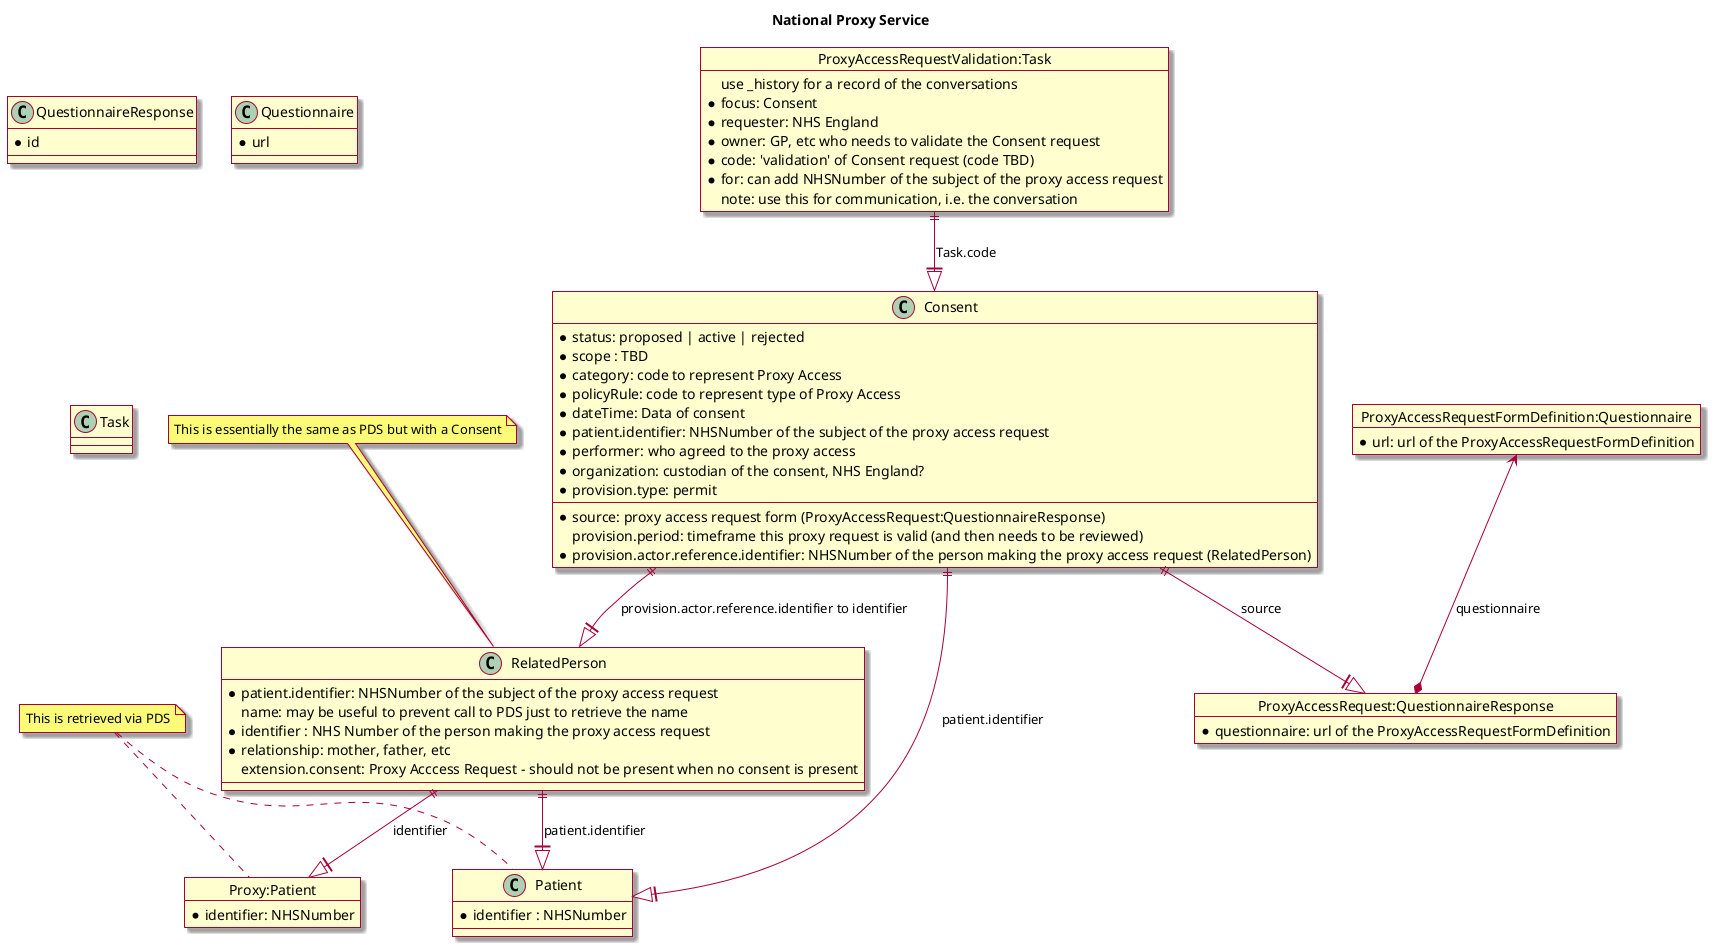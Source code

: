 @startuml

skin rose

title National Proxy Service

class Consent {
  * status: proposed | active | rejected
  * scope : TBD
  * category: code to represent Proxy Access
  * policyRule: code to represent type of Proxy Access
  * dateTime: Data of consent
  * patient.identifier: NHSNumber of the subject of the proxy access request
  * performer: who agreed to the proxy access
  * organization: custodian of the consent, NHS England?
  * source: proxy access request form (ProxyAccessRequest:QuestionnaireResponse)
  * provision.type: permit
  provision.period: timeframe this proxy request is valid (and then needs to be reviewed)
  * provision.actor.reference.identifier: NHSNumber of the person making the proxy access request (RelatedPerson)
}

class RelatedPerson {
  * patient.identifier: NHSNumber of the subject of the proxy access request
  name: may be useful to prevent call to PDS just to retrieve the name
  * identifier : NHS Number of the person making the proxy access request
  * relationship: mother, father, etc
  extension.consent: Proxy Acccess Request - should not be present when no consent is present
}

class Patient {
  * identifier : NHSNumber
}

class QuestionnaireResponse {
  * id
}

class Questionnaire {
  * url
}

class Task {

}

object "ProxyAccessRequestValidation:Task" as task1 {
    use _history for a record of the conversations
    * focus: Consent
    * requester: NHS England
    * owner: GP, etc who needs to validate the Consent request
    * code: 'validation' of Consent request (code TBD)
    * for: can add NHSNumber of the subject of the proxy access request
    note: use this for communication, i.e. the conversation
}

object "ProxyAccessRequest:QuestionnaireResponse" as qr1 {
    * questionnaire: url of the ProxyAccessRequestFormDefinition
}

object "ProxyAccessRequestFormDefinition:Questionnaire" as q1 {
    * url: url of the ProxyAccessRequestFormDefinition
}

object "Proxy:Patient" as p1 {
  * identifier: NHSNumber
}

Consent ||--||> RelatedPerson: provision.actor.reference.identifier to identifier
Consent ||--||> Patient: patient.identifier
Consent ||--||> qr1: source

RelatedPerson ||--||> p1: identifier
RelatedPerson ||--||> Patient: patient.identifier

q1 <--* qr1: questionnaire

task1 ||--||> Consent: Task.code

note "This is essentially the same as PDS but with a Consent" as PDSOverlap
note "This is retrieved via PDS" as PDS

PDS .. Patient
PDS .. p1
PDSOverlap .. RelatedPerson

@enduml
